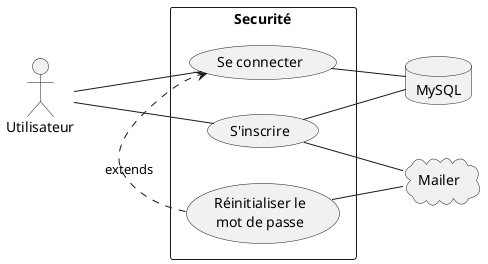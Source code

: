 @startuml

left to right direction
skinparam packageStyle rectangle
actor Utilisateur
database MySQL
cloud Mailer
rectangle Securité {
    Utilisateur -- (Se connecter)
    (Se connecter) -- MySQL
    Utilisateur -- (S'inscrire)
    (S'inscrire) -- MySQL
    (Réinitialiser le\nmot de passe) .> (Se connecter) : extends
    (Réinitialiser le\nmot de passe) -- Mailer
    (S'inscrire) -- Mailer
}

@enduml
